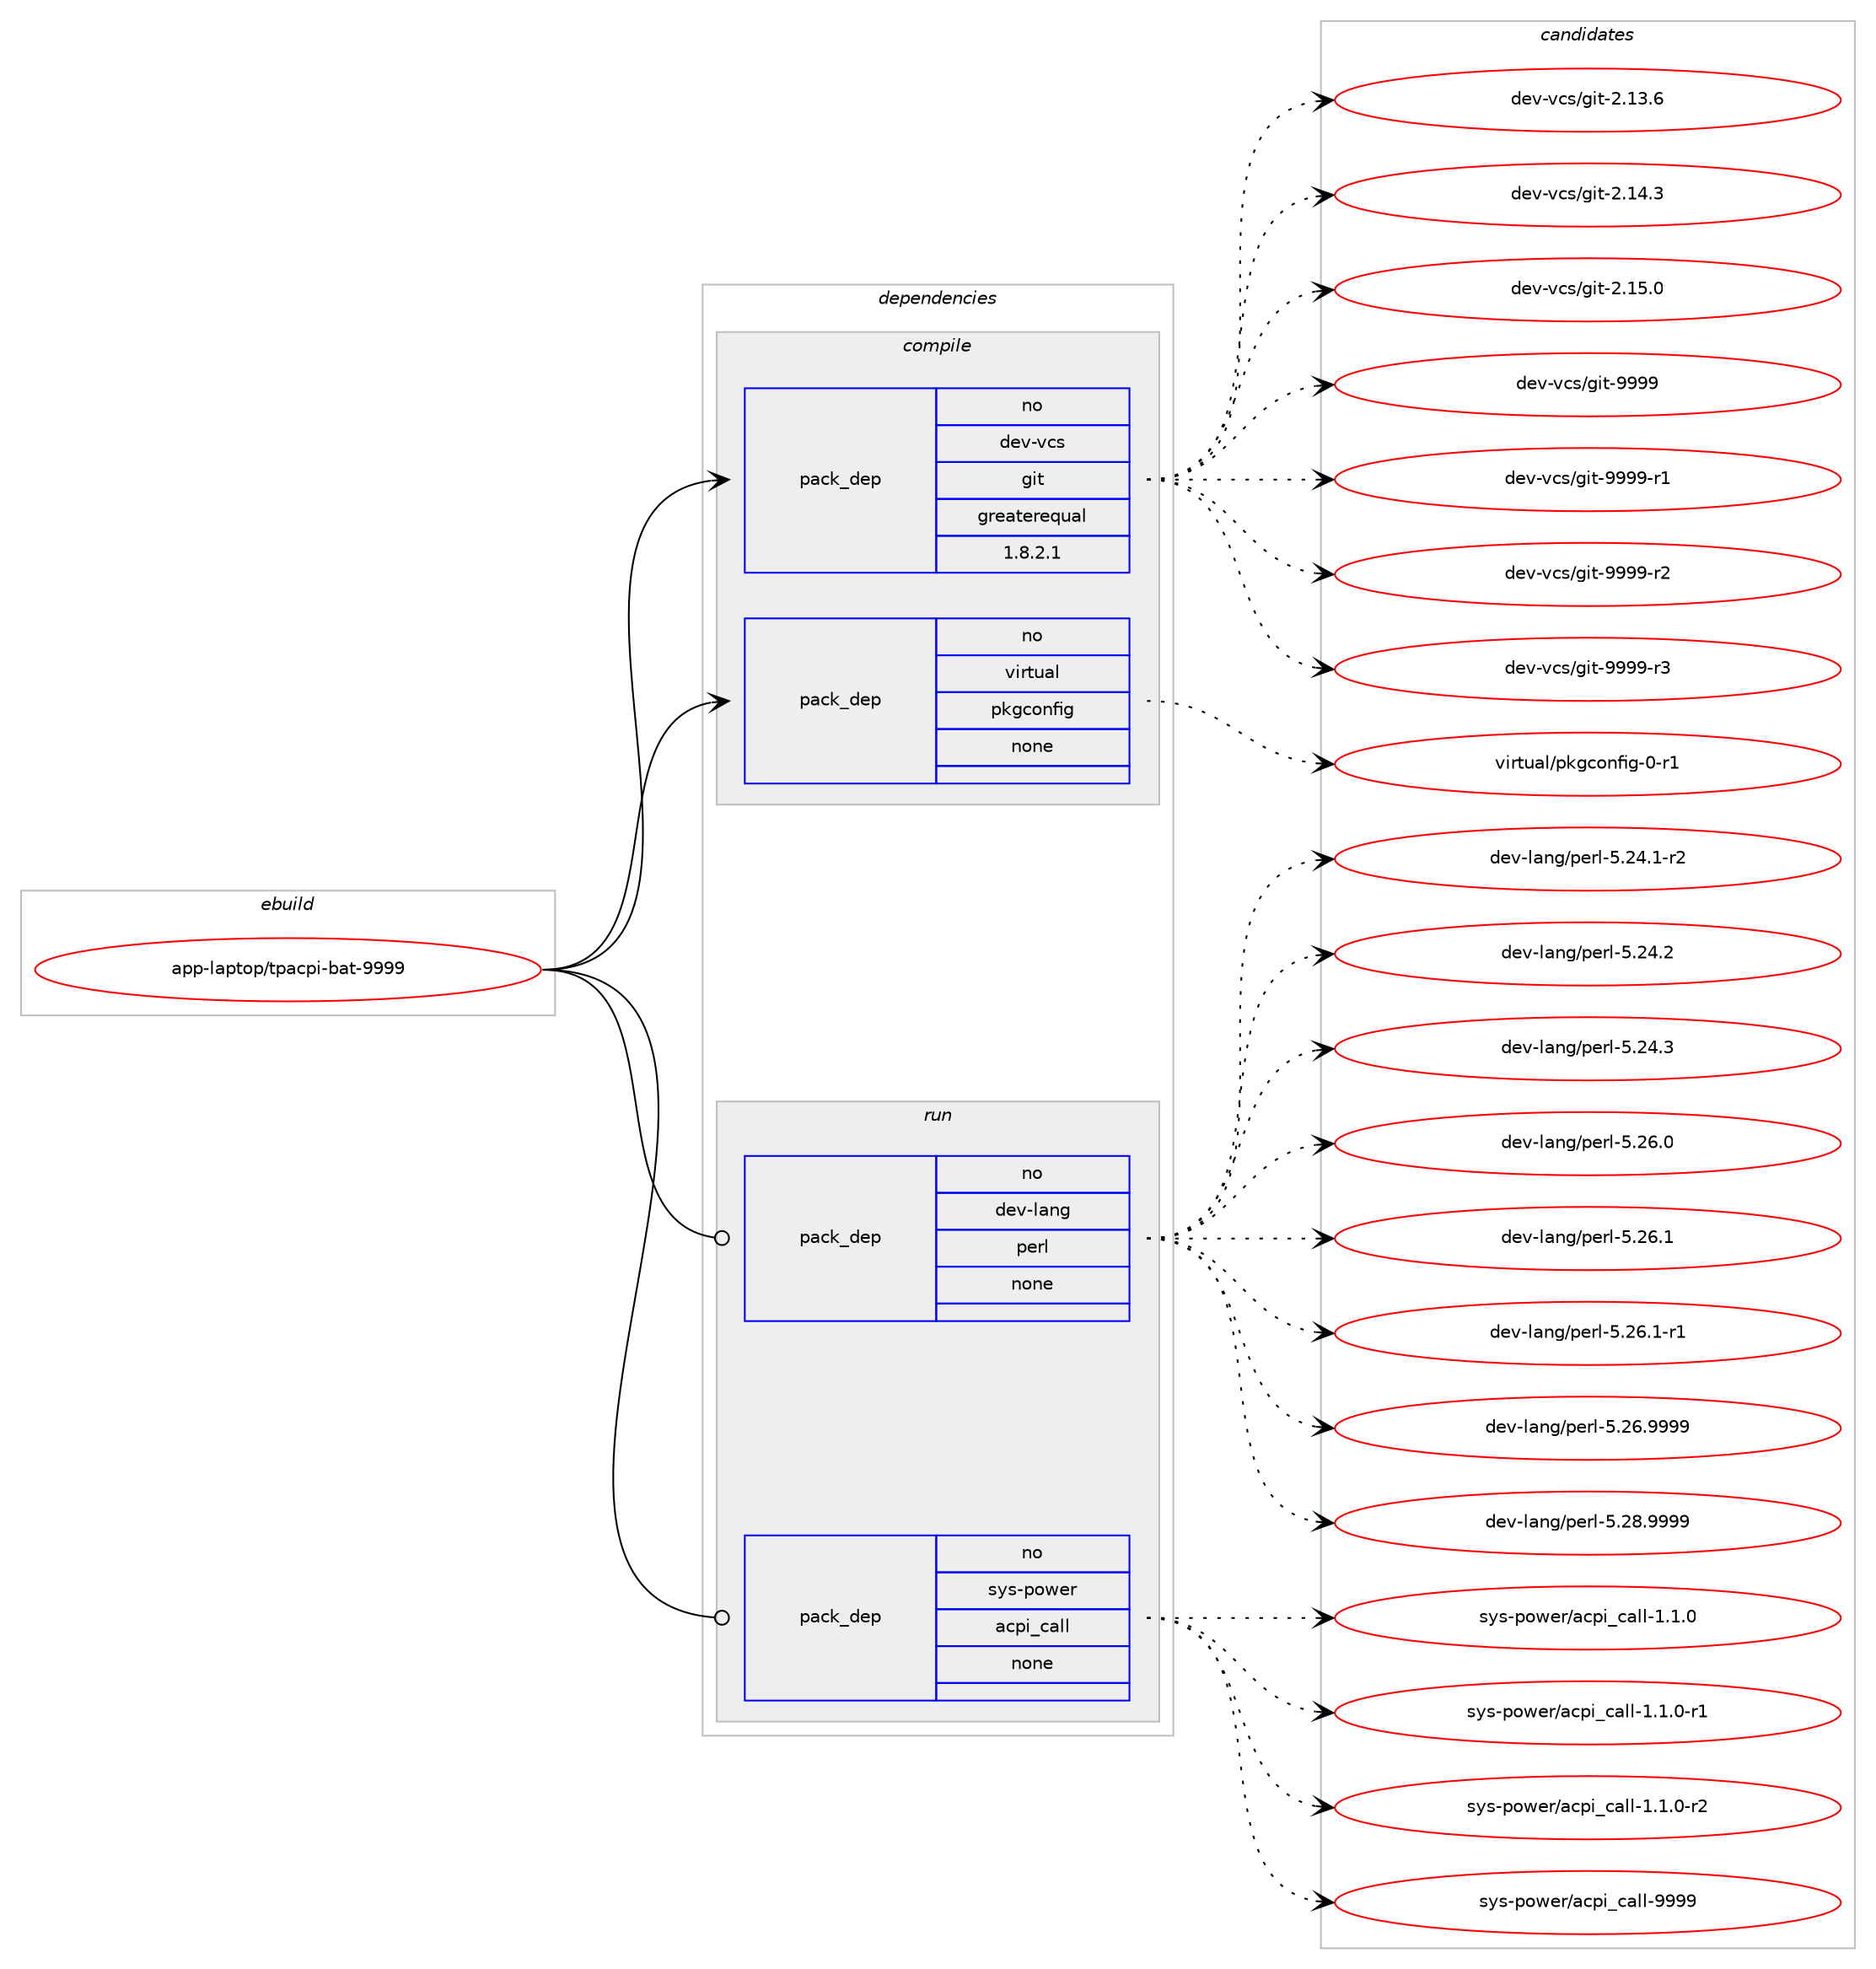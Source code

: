 digraph prolog {

# *************
# Graph options
# *************

newrank=true;
concentrate=true;
compound=true;
graph [rankdir=LR,fontname=Helvetica,fontsize=10,ranksep=1.5];#, ranksep=2.5, nodesep=0.2];
edge  [arrowhead=vee];
node  [fontname=Helvetica,fontsize=10];

# **********
# The ebuild
# **********

subgraph cluster_leftcol {
color=gray;
rank=same;
label=<<i>ebuild</i>>;
id [label="app-laptop/tpacpi-bat-9999", color=red, width=4, href="../app-laptop/tpacpi-bat-9999.svg"];
}

# ****************
# The dependencies
# ****************

subgraph cluster_midcol {
color=gray;
label=<<i>dependencies</i>>;
subgraph cluster_compile {
fillcolor="#eeeeee";
style=filled;
label=<<i>compile</i>>;
subgraph pack31506 {
dependency44335 [label=<<TABLE BORDER="0" CELLBORDER="1" CELLSPACING="0" CELLPADDING="4" WIDTH="220"><TR><TD ROWSPAN="6" CELLPADDING="30">pack_dep</TD></TR><TR><TD WIDTH="110">no</TD></TR><TR><TD>dev-vcs</TD></TR><TR><TD>git</TD></TR><TR><TD>greaterequal</TD></TR><TR><TD>1.8.2.1</TD></TR></TABLE>>, shape=none, color=blue];
}
id:e -> dependency44335:w [weight=20,style="solid",arrowhead="vee"];
subgraph pack31507 {
dependency44336 [label=<<TABLE BORDER="0" CELLBORDER="1" CELLSPACING="0" CELLPADDING="4" WIDTH="220"><TR><TD ROWSPAN="6" CELLPADDING="30">pack_dep</TD></TR><TR><TD WIDTH="110">no</TD></TR><TR><TD>virtual</TD></TR><TR><TD>pkgconfig</TD></TR><TR><TD>none</TD></TR><TR><TD></TD></TR></TABLE>>, shape=none, color=blue];
}
id:e -> dependency44336:w [weight=20,style="solid",arrowhead="vee"];
}
subgraph cluster_compileandrun {
fillcolor="#eeeeee";
style=filled;
label=<<i>compile and run</i>>;
}
subgraph cluster_run {
fillcolor="#eeeeee";
style=filled;
label=<<i>run</i>>;
subgraph pack31508 {
dependency44337 [label=<<TABLE BORDER="0" CELLBORDER="1" CELLSPACING="0" CELLPADDING="4" WIDTH="220"><TR><TD ROWSPAN="6" CELLPADDING="30">pack_dep</TD></TR><TR><TD WIDTH="110">no</TD></TR><TR><TD>dev-lang</TD></TR><TR><TD>perl</TD></TR><TR><TD>none</TD></TR><TR><TD></TD></TR></TABLE>>, shape=none, color=blue];
}
id:e -> dependency44337:w [weight=20,style="solid",arrowhead="odot"];
subgraph pack31509 {
dependency44338 [label=<<TABLE BORDER="0" CELLBORDER="1" CELLSPACING="0" CELLPADDING="4" WIDTH="220"><TR><TD ROWSPAN="6" CELLPADDING="30">pack_dep</TD></TR><TR><TD WIDTH="110">no</TD></TR><TR><TD>sys-power</TD></TR><TR><TD>acpi_call</TD></TR><TR><TD>none</TD></TR><TR><TD></TD></TR></TABLE>>, shape=none, color=blue];
}
id:e -> dependency44338:w [weight=20,style="solid",arrowhead="odot"];
}
}

# **************
# The candidates
# **************

subgraph cluster_choices {
rank=same;
color=gray;
label=<<i>candidates</i>>;

subgraph choice31506 {
color=black;
nodesep=1;
choice10010111845118991154710310511645504649514654 [label="dev-vcs/git-2.13.6", color=red, width=4,href="../dev-vcs/git-2.13.6.svg"];
choice10010111845118991154710310511645504649524651 [label="dev-vcs/git-2.14.3", color=red, width=4,href="../dev-vcs/git-2.14.3.svg"];
choice10010111845118991154710310511645504649534648 [label="dev-vcs/git-2.15.0", color=red, width=4,href="../dev-vcs/git-2.15.0.svg"];
choice1001011184511899115471031051164557575757 [label="dev-vcs/git-9999", color=red, width=4,href="../dev-vcs/git-9999.svg"];
choice10010111845118991154710310511645575757574511449 [label="dev-vcs/git-9999-r1", color=red, width=4,href="../dev-vcs/git-9999-r1.svg"];
choice10010111845118991154710310511645575757574511450 [label="dev-vcs/git-9999-r2", color=red, width=4,href="../dev-vcs/git-9999-r2.svg"];
choice10010111845118991154710310511645575757574511451 [label="dev-vcs/git-9999-r3", color=red, width=4,href="../dev-vcs/git-9999-r3.svg"];
dependency44335:e -> choice10010111845118991154710310511645504649514654:w [style=dotted,weight="100"];
dependency44335:e -> choice10010111845118991154710310511645504649524651:w [style=dotted,weight="100"];
dependency44335:e -> choice10010111845118991154710310511645504649534648:w [style=dotted,weight="100"];
dependency44335:e -> choice1001011184511899115471031051164557575757:w [style=dotted,weight="100"];
dependency44335:e -> choice10010111845118991154710310511645575757574511449:w [style=dotted,weight="100"];
dependency44335:e -> choice10010111845118991154710310511645575757574511450:w [style=dotted,weight="100"];
dependency44335:e -> choice10010111845118991154710310511645575757574511451:w [style=dotted,weight="100"];
}
subgraph choice31507 {
color=black;
nodesep=1;
choice11810511411611797108471121071039911111010210510345484511449 [label="virtual/pkgconfig-0-r1", color=red, width=4,href="../virtual/pkgconfig-0-r1.svg"];
dependency44336:e -> choice11810511411611797108471121071039911111010210510345484511449:w [style=dotted,weight="100"];
}
subgraph choice31508 {
color=black;
nodesep=1;
choice100101118451089711010347112101114108455346505246494511450 [label="dev-lang/perl-5.24.1-r2", color=red, width=4,href="../dev-lang/perl-5.24.1-r2.svg"];
choice10010111845108971101034711210111410845534650524650 [label="dev-lang/perl-5.24.2", color=red, width=4,href="../dev-lang/perl-5.24.2.svg"];
choice10010111845108971101034711210111410845534650524651 [label="dev-lang/perl-5.24.3", color=red, width=4,href="../dev-lang/perl-5.24.3.svg"];
choice10010111845108971101034711210111410845534650544648 [label="dev-lang/perl-5.26.0", color=red, width=4,href="../dev-lang/perl-5.26.0.svg"];
choice10010111845108971101034711210111410845534650544649 [label="dev-lang/perl-5.26.1", color=red, width=4,href="../dev-lang/perl-5.26.1.svg"];
choice100101118451089711010347112101114108455346505446494511449 [label="dev-lang/perl-5.26.1-r1", color=red, width=4,href="../dev-lang/perl-5.26.1-r1.svg"];
choice10010111845108971101034711210111410845534650544657575757 [label="dev-lang/perl-5.26.9999", color=red, width=4,href="../dev-lang/perl-5.26.9999.svg"];
choice10010111845108971101034711210111410845534650564657575757 [label="dev-lang/perl-5.28.9999", color=red, width=4,href="../dev-lang/perl-5.28.9999.svg"];
dependency44337:e -> choice100101118451089711010347112101114108455346505246494511450:w [style=dotted,weight="100"];
dependency44337:e -> choice10010111845108971101034711210111410845534650524650:w [style=dotted,weight="100"];
dependency44337:e -> choice10010111845108971101034711210111410845534650524651:w [style=dotted,weight="100"];
dependency44337:e -> choice10010111845108971101034711210111410845534650544648:w [style=dotted,weight="100"];
dependency44337:e -> choice10010111845108971101034711210111410845534650544649:w [style=dotted,weight="100"];
dependency44337:e -> choice100101118451089711010347112101114108455346505446494511449:w [style=dotted,weight="100"];
dependency44337:e -> choice10010111845108971101034711210111410845534650544657575757:w [style=dotted,weight="100"];
dependency44337:e -> choice10010111845108971101034711210111410845534650564657575757:w [style=dotted,weight="100"];
}
subgraph choice31509 {
color=black;
nodesep=1;
choice11512111545112111119101114479799112105959997108108454946494648 [label="sys-power/acpi_call-1.1.0", color=red, width=4,href="../sys-power/acpi_call-1.1.0.svg"];
choice115121115451121111191011144797991121059599971081084549464946484511449 [label="sys-power/acpi_call-1.1.0-r1", color=red, width=4,href="../sys-power/acpi_call-1.1.0-r1.svg"];
choice115121115451121111191011144797991121059599971081084549464946484511450 [label="sys-power/acpi_call-1.1.0-r2", color=red, width=4,href="../sys-power/acpi_call-1.1.0-r2.svg"];
choice115121115451121111191011144797991121059599971081084557575757 [label="sys-power/acpi_call-9999", color=red, width=4,href="../sys-power/acpi_call-9999.svg"];
dependency44338:e -> choice11512111545112111119101114479799112105959997108108454946494648:w [style=dotted,weight="100"];
dependency44338:e -> choice115121115451121111191011144797991121059599971081084549464946484511449:w [style=dotted,weight="100"];
dependency44338:e -> choice115121115451121111191011144797991121059599971081084549464946484511450:w [style=dotted,weight="100"];
dependency44338:e -> choice115121115451121111191011144797991121059599971081084557575757:w [style=dotted,weight="100"];
}
}

}
